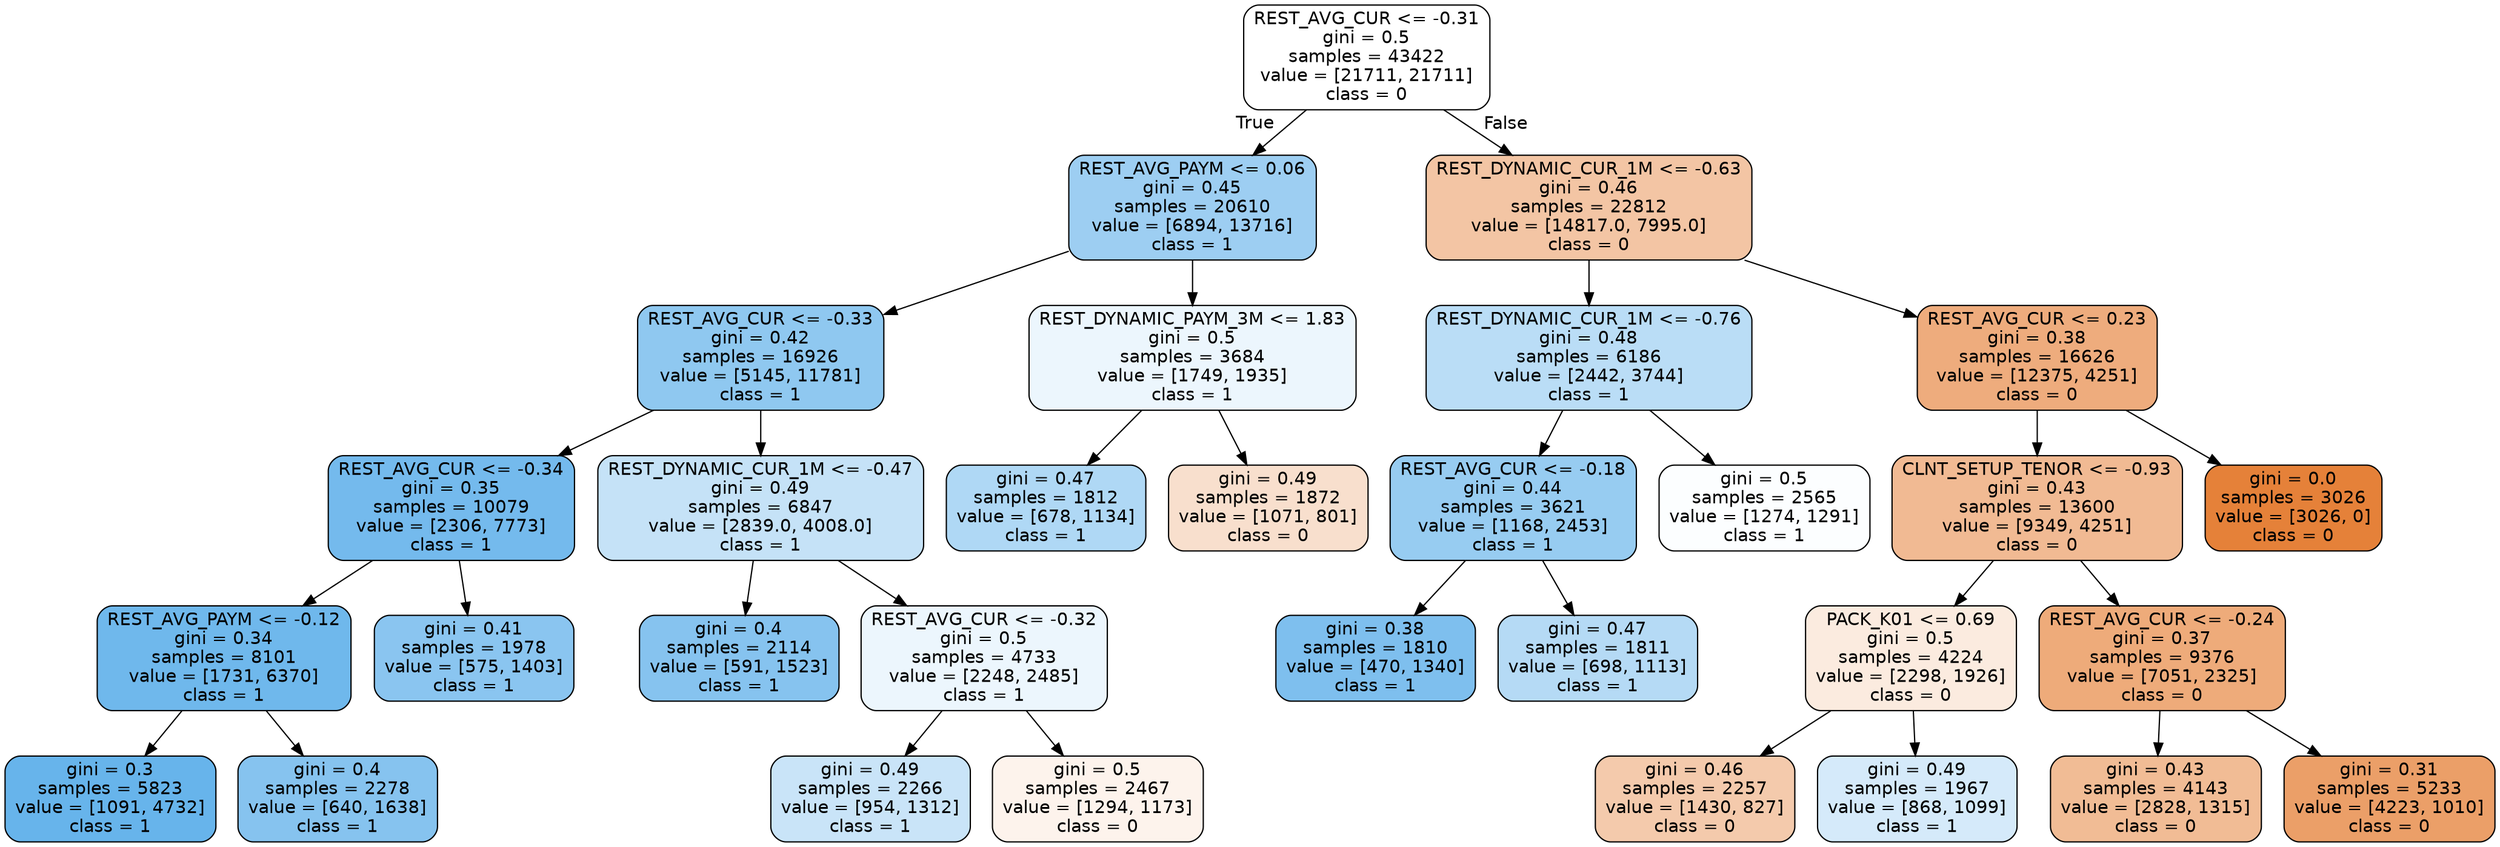 digraph Tree {
node [shape=box, style="filled, rounded", color="black", fontname="helvetica"] ;
edge [fontname="helvetica"] ;
0 [label="REST_AVG_CUR <= -0.31\ngini = 0.5\nsamples = 43422\nvalue = [21711, 21711]\nclass = 0", fillcolor="#ffffff"] ;
1 [label="REST_AVG_PAYM <= 0.06\ngini = 0.45\nsamples = 20610\nvalue = [6894, 13716]\nclass = 1", fillcolor="#9dcef2"] ;
0 -> 1 [labeldistance=2.5, labelangle=45, headlabel="True"] ;
2 [label="REST_AVG_CUR <= -0.33\ngini = 0.42\nsamples = 16926\nvalue = [5145, 11781]\nclass = 1", fillcolor="#8fc8f0"] ;
1 -> 2 ;
3 [label="REST_AVG_CUR <= -0.34\ngini = 0.35\nsamples = 10079\nvalue = [2306, 7773]\nclass = 1", fillcolor="#74baed"] ;
2 -> 3 ;
4 [label="REST_AVG_PAYM <= -0.12\ngini = 0.34\nsamples = 8101\nvalue = [1731, 6370]\nclass = 1", fillcolor="#6fb8ec"] ;
3 -> 4 ;
5 [label="gini = 0.3\nsamples = 5823\nvalue = [1091, 4732]\nclass = 1", fillcolor="#67b4eb"] ;
4 -> 5 ;
6 [label="gini = 0.4\nsamples = 2278\nvalue = [640, 1638]\nclass = 1", fillcolor="#86c3ef"] ;
4 -> 6 ;
7 [label="gini = 0.41\nsamples = 1978\nvalue = [575, 1403]\nclass = 1", fillcolor="#8ac5f0"] ;
3 -> 7 ;
8 [label="REST_DYNAMIC_CUR_1M <= -0.47\ngini = 0.49\nsamples = 6847\nvalue = [2839.0, 4008.0]\nclass = 1", fillcolor="#c5e2f7"] ;
2 -> 8 ;
9 [label="gini = 0.4\nsamples = 2114\nvalue = [591, 1523]\nclass = 1", fillcolor="#86c3ef"] ;
8 -> 9 ;
10 [label="REST_AVG_CUR <= -0.32\ngini = 0.5\nsamples = 4733\nvalue = [2248, 2485]\nclass = 1", fillcolor="#ecf6fd"] ;
8 -> 10 ;
11 [label="gini = 0.49\nsamples = 2266\nvalue = [954, 1312]\nclass = 1", fillcolor="#c9e4f8"] ;
10 -> 11 ;
12 [label="gini = 0.5\nsamples = 2467\nvalue = [1294, 1173]\nclass = 0", fillcolor="#fdf3ec"] ;
10 -> 12 ;
13 [label="REST_DYNAMIC_PAYM_3M <= 1.83\ngini = 0.5\nsamples = 3684\nvalue = [1749, 1935]\nclass = 1", fillcolor="#ecf6fd"] ;
1 -> 13 ;
14 [label="gini = 0.47\nsamples = 1812\nvalue = [678, 1134]\nclass = 1", fillcolor="#afd8f5"] ;
13 -> 14 ;
15 [label="gini = 0.49\nsamples = 1872\nvalue = [1071, 801]\nclass = 0", fillcolor="#f8dfcd"] ;
13 -> 15 ;
16 [label="REST_DYNAMIC_CUR_1M <= -0.63\ngini = 0.46\nsamples = 22812\nvalue = [14817.0, 7995.0]\nclass = 0", fillcolor="#f3c5a4"] ;
0 -> 16 [labeldistance=2.5, labelangle=-45, headlabel="False"] ;
17 [label="REST_DYNAMIC_CUR_1M <= -0.76\ngini = 0.48\nsamples = 6186\nvalue = [2442, 3744]\nclass = 1", fillcolor="#baddf6"] ;
16 -> 17 ;
18 [label="REST_AVG_CUR <= -0.18\ngini = 0.44\nsamples = 3621\nvalue = [1168, 2453]\nclass = 1", fillcolor="#97ccf1"] ;
17 -> 18 ;
19 [label="gini = 0.38\nsamples = 1810\nvalue = [470, 1340]\nclass = 1", fillcolor="#7ebfee"] ;
18 -> 19 ;
20 [label="gini = 0.47\nsamples = 1811\nvalue = [698, 1113]\nclass = 1", fillcolor="#b5daf5"] ;
18 -> 20 ;
21 [label="gini = 0.5\nsamples = 2565\nvalue = [1274, 1291]\nclass = 1", fillcolor="#fcfeff"] ;
17 -> 21 ;
22 [label="REST_AVG_CUR <= 0.23\ngini = 0.38\nsamples = 16626\nvalue = [12375, 4251]\nclass = 0", fillcolor="#eeac7d"] ;
16 -> 22 ;
23 [label="CLNT_SETUP_TENOR <= -0.93\ngini = 0.43\nsamples = 13600\nvalue = [9349, 4251]\nclass = 0", fillcolor="#f1ba93"] ;
22 -> 23 ;
24 [label="PACK_K01 <= 0.69\ngini = 0.5\nsamples = 4224\nvalue = [2298, 1926]\nclass = 0", fillcolor="#fbebdf"] ;
23 -> 24 ;
25 [label="gini = 0.46\nsamples = 2257\nvalue = [1430, 827]\nclass = 0", fillcolor="#f4caac"] ;
24 -> 25 ;
26 [label="gini = 0.49\nsamples = 1967\nvalue = [868, 1099]\nclass = 1", fillcolor="#d5eafa"] ;
24 -> 26 ;
27 [label="REST_AVG_CUR <= -0.24\ngini = 0.37\nsamples = 9376\nvalue = [7051, 2325]\nclass = 0", fillcolor="#eeab7a"] ;
23 -> 27 ;
28 [label="gini = 0.43\nsamples = 4143\nvalue = [2828, 1315]\nclass = 0", fillcolor="#f1bc95"] ;
27 -> 28 ;
29 [label="gini = 0.31\nsamples = 5233\nvalue = [4223, 1010]\nclass = 0", fillcolor="#eb9f68"] ;
27 -> 29 ;
30 [label="gini = 0.0\nsamples = 3026\nvalue = [3026, 0]\nclass = 0", fillcolor="#e58139"] ;
22 -> 30 ;
}